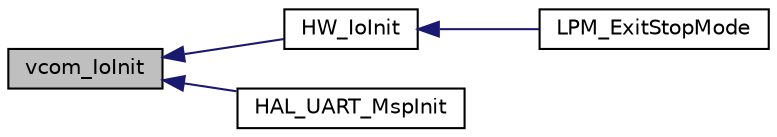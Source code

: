 digraph "vcom_IoInit"
{
  edge [fontname="Helvetica",fontsize="10",labelfontname="Helvetica",labelfontsize="10"];
  node [fontname="Helvetica",fontsize="10",shape=record];
  rankdir="LR";
  Node19 [label="vcom_IoInit",height=0.2,width=0.4,color="black", fillcolor="grey75", style="filled", fontcolor="black"];
  Node19 -> Node20 [dir="back",color="midnightblue",fontsize="10",style="solid",fontname="Helvetica"];
  Node20 [label="HW_IoInit",height=0.2,width=0.4,color="black", fillcolor="white", style="filled",URL="$hw_8c.html#aa3f8d771164a10a0885f7a467a46d684",tooltip="This function Initializes the hardware Ios "];
  Node20 -> Node21 [dir="back",color="midnightblue",fontsize="10",style="solid",fontname="Helvetica"];
  Node21 [label="LPM_ExitStopMode",height=0.2,width=0.4,color="black", fillcolor="white", style="filled",URL="$hw_8c.html#a04976d6794610b55c560b434c0d08c8b",tooltip="Exists Low Power Stop Mode "];
  Node19 -> Node22 [dir="back",color="midnightblue",fontsize="10",style="solid",fontname="Helvetica"];
  Node22 [label="HAL_UART_MspInit",height=0.2,width=0.4,color="black", fillcolor="white", style="filled",URL="$vcom_8c.html#a0e553b32211877322f949b14801bbfa7",tooltip="UART MSP Initialization This function configures the hardware resources used in this example: ..."];
}
